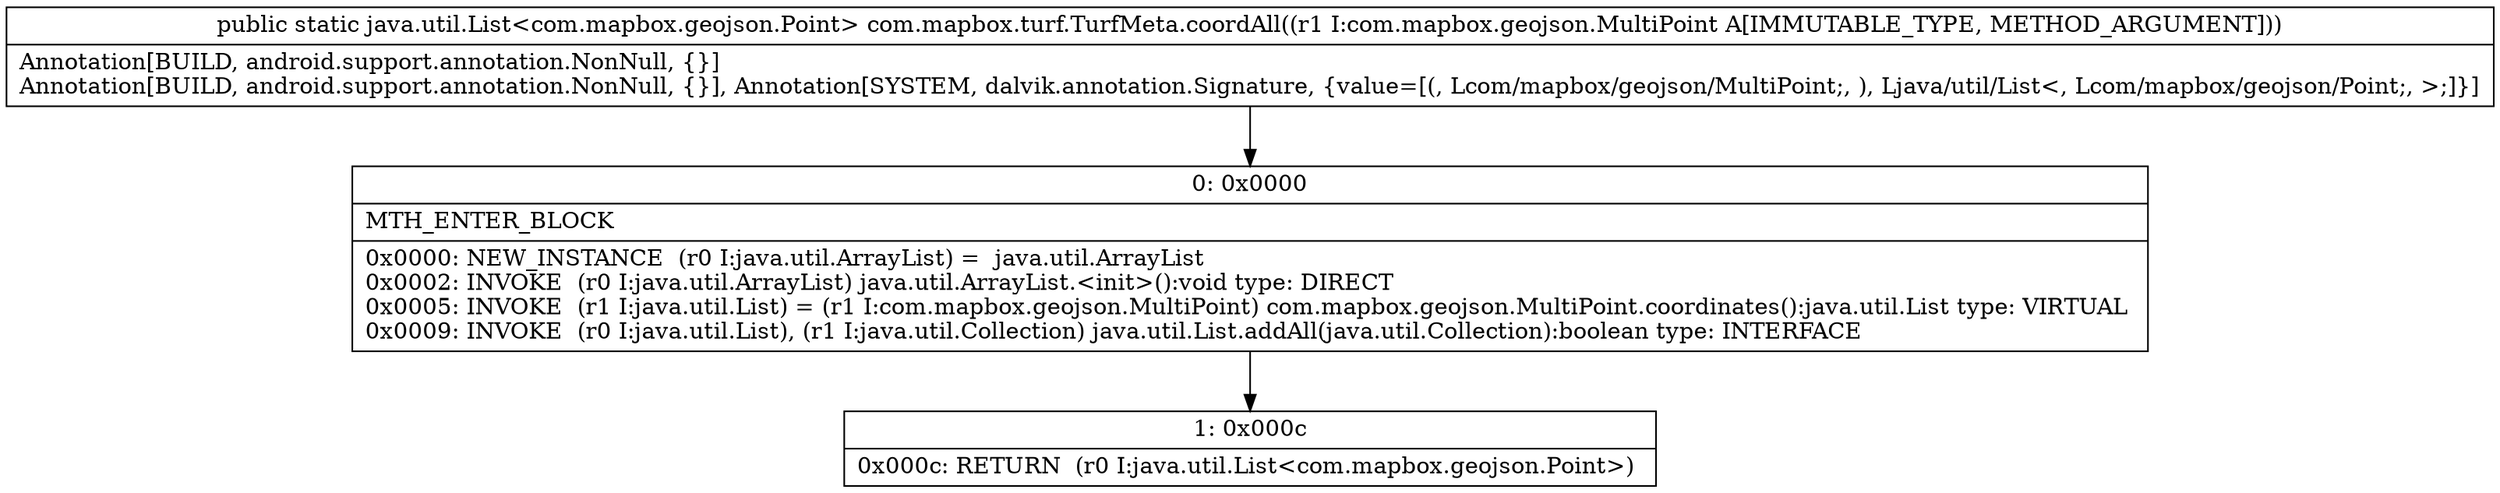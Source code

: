digraph "CFG forcom.mapbox.turf.TurfMeta.coordAll(Lcom\/mapbox\/geojson\/MultiPoint;)Ljava\/util\/List;" {
Node_0 [shape=record,label="{0\:\ 0x0000|MTH_ENTER_BLOCK\l|0x0000: NEW_INSTANCE  (r0 I:java.util.ArrayList) =  java.util.ArrayList \l0x0002: INVOKE  (r0 I:java.util.ArrayList) java.util.ArrayList.\<init\>():void type: DIRECT \l0x0005: INVOKE  (r1 I:java.util.List) = (r1 I:com.mapbox.geojson.MultiPoint) com.mapbox.geojson.MultiPoint.coordinates():java.util.List type: VIRTUAL \l0x0009: INVOKE  (r0 I:java.util.List), (r1 I:java.util.Collection) java.util.List.addAll(java.util.Collection):boolean type: INTERFACE \l}"];
Node_1 [shape=record,label="{1\:\ 0x000c|0x000c: RETURN  (r0 I:java.util.List\<com.mapbox.geojson.Point\>) \l}"];
MethodNode[shape=record,label="{public static java.util.List\<com.mapbox.geojson.Point\> com.mapbox.turf.TurfMeta.coordAll((r1 I:com.mapbox.geojson.MultiPoint A[IMMUTABLE_TYPE, METHOD_ARGUMENT]))  | Annotation[BUILD, android.support.annotation.NonNull, \{\}]\lAnnotation[BUILD, android.support.annotation.NonNull, \{\}], Annotation[SYSTEM, dalvik.annotation.Signature, \{value=[(, Lcom\/mapbox\/geojson\/MultiPoint;, ), Ljava\/util\/List\<, Lcom\/mapbox\/geojson\/Point;, \>;]\}]\l}"];
MethodNode -> Node_0;
Node_0 -> Node_1;
}

